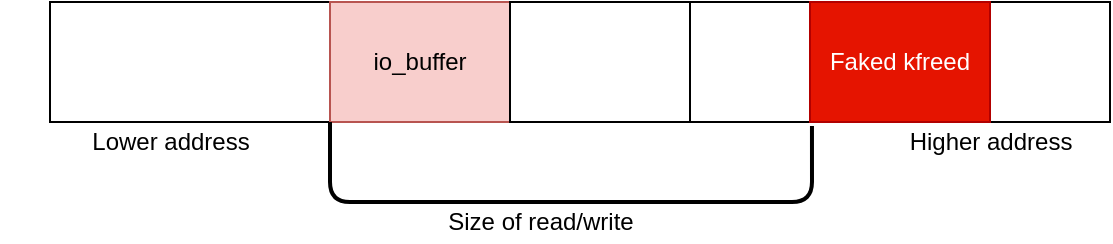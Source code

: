 <mxfile>
    <diagram id="Op99ahkMGZZL2LPi6F-e" name="Page-1">
        <mxGraphModel dx="870" dy="478" grid="1" gridSize="10" guides="1" tooltips="1" connect="1" arrows="1" fold="1" page="1" pageScale="1" pageWidth="827" pageHeight="1169" math="0" shadow="0">
            <root>
                <mxCell id="0"/>
                <mxCell id="1" parent="0"/>
                <mxCell id="2" value="" style="rounded=0;whiteSpace=wrap;html=1;" vertex="1" parent="1">
                    <mxGeometry x="60" y="160" width="140" height="60" as="geometry"/>
                </mxCell>
                <mxCell id="3" value="io_buffer" style="rounded=0;whiteSpace=wrap;html=1;fillColor=#f8cecc;strokeColor=#b85450;" vertex="1" parent="1">
                    <mxGeometry x="200" y="160" width="90" height="60" as="geometry"/>
                </mxCell>
                <mxCell id="4" value="" style="rounded=0;whiteSpace=wrap;html=1;" vertex="1" parent="1">
                    <mxGeometry x="290" y="160" width="90" height="60" as="geometry"/>
                </mxCell>
                <mxCell id="5" value="" style="rounded=0;whiteSpace=wrap;html=1;" vertex="1" parent="1">
                    <mxGeometry x="380" y="160" width="210" height="60" as="geometry"/>
                </mxCell>
                <mxCell id="6" value="&lt;blockquote style=&quot;margin: 0 0 0 40px ; border: none ; padding: 0px&quot;&gt;Lower address&lt;/blockquote&gt;" style="text;html=1;align=center;verticalAlign=middle;resizable=0;points=[];autosize=1;strokeColor=none;fillColor=none;" vertex="1" parent="1">
                    <mxGeometry x="35" y="220" width="130" height="20" as="geometry"/>
                </mxCell>
                <mxCell id="7" value="&lt;blockquote style=&quot;margin: 0 0 0 40px ; border: none ; padding: 0px&quot;&gt;Higher address&lt;/blockquote&gt;" style="text;html=1;align=center;verticalAlign=middle;resizable=0;points=[];autosize=1;strokeColor=none;fillColor=none;" vertex="1" parent="1">
                    <mxGeometry x="440" y="220" width="140" height="20" as="geometry"/>
                </mxCell>
                <mxCell id="9" value="Size of read/write" style="text;html=1;align=center;verticalAlign=middle;resizable=0;points=[];autosize=1;strokeColor=none;fillColor=none;" vertex="1" parent="1">
                    <mxGeometry x="250" y="260" width="110" height="20" as="geometry"/>
                </mxCell>
                <mxCell id="10" value="" style="edgeStyle=orthogonalEdgeStyle;html=1;exitX=0;exitY=1;exitDx=0;exitDy=0;entryX=0.007;entryY=0.1;entryDx=0;entryDy=0;entryPerimeter=0;endArrow=none;strokeColor=default;strokeWidth=2;" edge="1" parent="1" source="3" target="7">
                    <mxGeometry relative="1" as="geometry">
                        <mxPoint x="200" y="220" as="sourcePoint"/>
                        <mxPoint x="440" y="219" as="targetPoint"/>
                        <Array as="points">
                            <mxPoint x="200" y="260"/>
                            <mxPoint x="441" y="260"/>
                        </Array>
                    </mxGeometry>
                </mxCell>
                <mxCell id="11" value="Faked kfreed" style="rounded=0;whiteSpace=wrap;html=1;fillColor=#e51400;fontColor=#ffffff;strokeColor=#B20000;" vertex="1" parent="1">
                    <mxGeometry x="440" y="160" width="90" height="60" as="geometry"/>
                </mxCell>
            </root>
        </mxGraphModel>
    </diagram>
</mxfile>